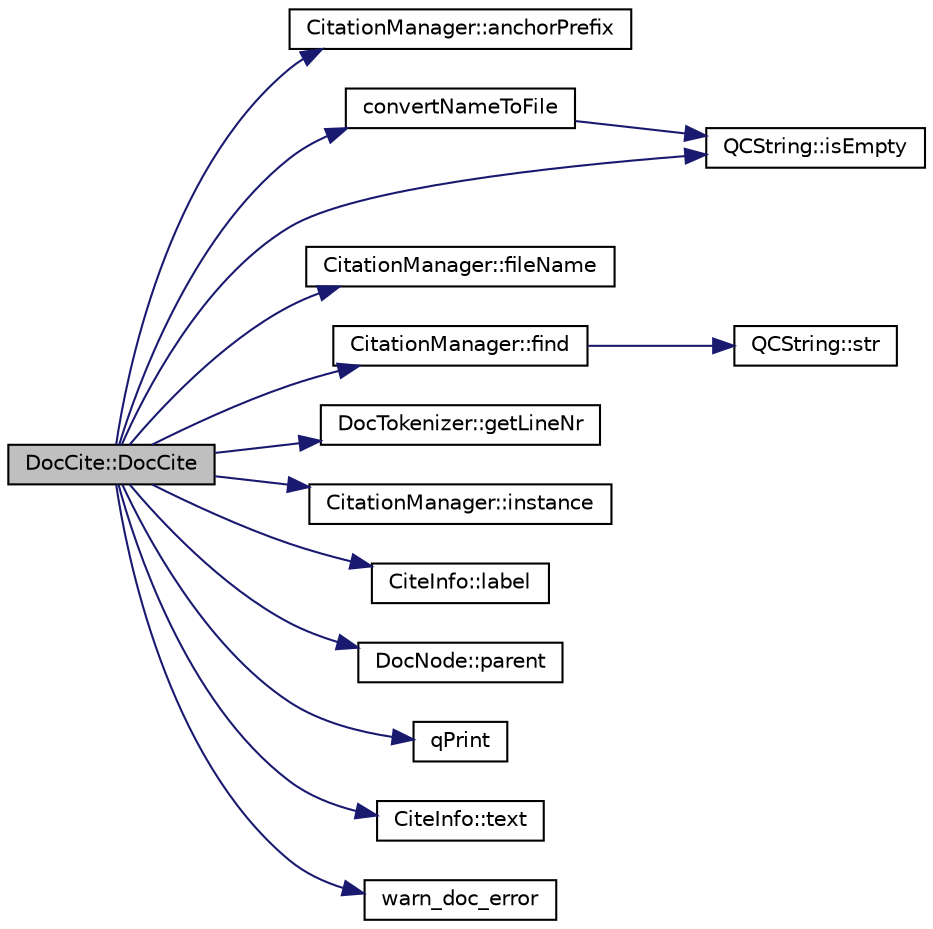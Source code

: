 digraph "DocCite::DocCite"
{
 // LATEX_PDF_SIZE
  edge [fontname="Helvetica",fontsize="10",labelfontname="Helvetica",labelfontsize="10"];
  node [fontname="Helvetica",fontsize="10",shape=record];
  rankdir="LR";
  Node1 [label="DocCite::DocCite",height=0.2,width=0.4,color="black", fillcolor="grey75", style="filled", fontcolor="black",tooltip=" "];
  Node1 -> Node2 [color="midnightblue",fontsize="10",style="solid"];
  Node2 [label="CitationManager::anchorPrefix",height=0.2,width=0.4,color="black", fillcolor="white", style="filled",URL="$classCitationManager.html#a10ba17e783f502c2998a7432c84fd462",tooltip=" "];
  Node1 -> Node3 [color="midnightblue",fontsize="10",style="solid"];
  Node3 [label="convertNameToFile",height=0.2,width=0.4,color="black", fillcolor="white", style="filled",URL="$util_8cpp.html#a8e04495ad97c6aab7960cc989e3f8c67",tooltip=" "];
  Node3 -> Node4 [color="midnightblue",fontsize="10",style="solid"];
  Node4 [label="QCString::isEmpty",height=0.2,width=0.4,color="black", fillcolor="white", style="filled",URL="$classQCString.html#a621c4090d69ad7d05ef8e5234376c3d8",tooltip=" "];
  Node1 -> Node5 [color="midnightblue",fontsize="10",style="solid"];
  Node5 [label="CitationManager::fileName",height=0.2,width=0.4,color="black", fillcolor="white", style="filled",URL="$classCitationManager.html#ade05cab342d2aec59e05a3b7ec166a19",tooltip=" "];
  Node1 -> Node6 [color="midnightblue",fontsize="10",style="solid"];
  Node6 [label="CitationManager::find",height=0.2,width=0.4,color="black", fillcolor="white", style="filled",URL="$classCitationManager.html#a2904843bbc4e5d707386d5dce049692e",tooltip=" "];
  Node6 -> Node7 [color="midnightblue",fontsize="10",style="solid"];
  Node7 [label="QCString::str",height=0.2,width=0.4,color="black", fillcolor="white", style="filled",URL="$classQCString.html#a9824b07232eea418ab3b3e7dc3178eec",tooltip=" "];
  Node1 -> Node8 [color="midnightblue",fontsize="10",style="solid"];
  Node8 [label="DocTokenizer::getLineNr",height=0.2,width=0.4,color="black", fillcolor="white", style="filled",URL="$classDocTokenizer.html#ae5366d3fa4095f81903bcc38ca7c88c7",tooltip=" "];
  Node1 -> Node9 [color="midnightblue",fontsize="10",style="solid"];
  Node9 [label="CitationManager::instance",height=0.2,width=0.4,color="black", fillcolor="white", style="filled",URL="$classCitationManager.html#a4934f7fbd6a387b7cc2ea0a12a2e04b5",tooltip=" "];
  Node1 -> Node4 [color="midnightblue",fontsize="10",style="solid"];
  Node1 -> Node10 [color="midnightblue",fontsize="10",style="solid"];
  Node10 [label="CiteInfo::label",height=0.2,width=0.4,color="black", fillcolor="white", style="filled",URL="$structCiteInfo.html#a73b0f4274d2fcf8f2486f0178203d369",tooltip=" "];
  Node1 -> Node11 [color="midnightblue",fontsize="10",style="solid"];
  Node11 [label="DocNode::parent",height=0.2,width=0.4,color="black", fillcolor="white", style="filled",URL="$classDocNode.html#a19c40a3c8e9e449616707f48e252b02e",tooltip=" "];
  Node1 -> Node12 [color="midnightblue",fontsize="10",style="solid"];
  Node12 [label="qPrint",height=0.2,width=0.4,color="black", fillcolor="white", style="filled",URL="$qcstring_8h.html#a9851ebb5ae2f65b4d2b1d08421edbfd2",tooltip=" "];
  Node1 -> Node13 [color="midnightblue",fontsize="10",style="solid"];
  Node13 [label="CiteInfo::text",height=0.2,width=0.4,color="black", fillcolor="white", style="filled",URL="$structCiteInfo.html#a529432d49773c937493ebfedcdb27cbb",tooltip=" "];
  Node1 -> Node14 [color="midnightblue",fontsize="10",style="solid"];
  Node14 [label="warn_doc_error",height=0.2,width=0.4,color="black", fillcolor="white", style="filled",URL="$message_8cpp.html#a64240af0f75c8052d6bb3a4d1c684936",tooltip=" "];
}
